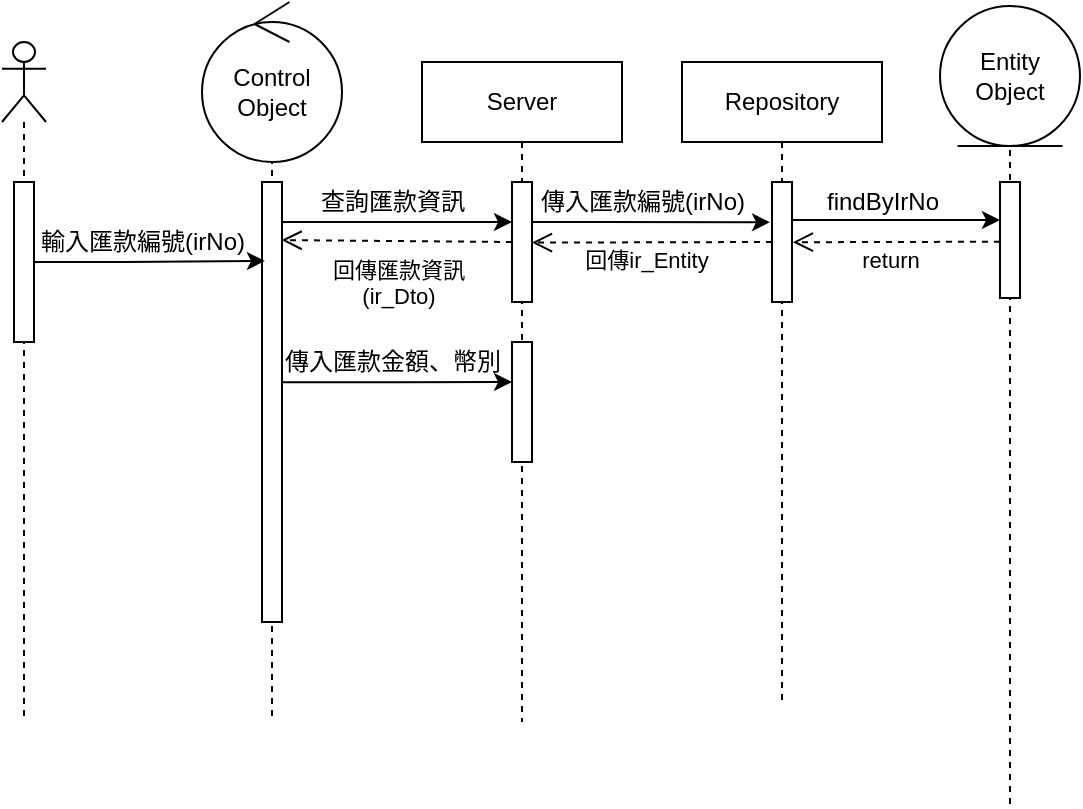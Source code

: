 <mxfile version="16.4.6" type="github">
  <diagram name="Page-1" id="e7e014a7-5840-1c2e-5031-d8a46d1fe8dd">
    <mxGraphModel dx="1894" dy="522" grid="1" gridSize="10" guides="1" tooltips="1" connect="1" arrows="1" fold="1" page="1" pageScale="1" pageWidth="1169" pageHeight="826" background="none" math="0" shadow="0">
      <root>
        <mxCell id="0" />
        <mxCell id="1" parent="0" />
        <mxCell id="pGDdRuq1gGGfobDIqZBR-42" value="" style="shape=umlLifeline;participant=umlActor;perimeter=lifelinePerimeter;whiteSpace=wrap;html=1;container=1;collapsible=0;recursiveResize=0;verticalAlign=top;spacingTop=36;outlineConnect=0;" parent="1" vertex="1">
          <mxGeometry x="-1110" y="170" width="22" height="340" as="geometry" />
        </mxCell>
        <mxCell id="pGDdRuq1gGGfobDIqZBR-43" value="" style="html=1;points=[];perimeter=orthogonalPerimeter;" parent="pGDdRuq1gGGfobDIqZBR-42" vertex="1">
          <mxGeometry x="6" y="70" width="10" height="80" as="geometry" />
        </mxCell>
        <mxCell id="kfwp7QfQCUSDTevISf6e-1" value="" style="shape=umlLifeline;participant=umlControl;perimeter=lifelinePerimeter;whiteSpace=wrap;html=1;container=1;collapsible=0;recursiveResize=0;verticalAlign=top;spacingTop=36;outlineConnect=0;" vertex="1" parent="1">
          <mxGeometry x="-1002.5" y="170" width="55" height="340" as="geometry" />
        </mxCell>
        <mxCell id="kfwp7QfQCUSDTevISf6e-2" value="Control Object" style="ellipse;shape=umlControl;whiteSpace=wrap;html=1;" vertex="1" parent="kfwp7QfQCUSDTevISf6e-1">
          <mxGeometry x="-7.5" y="-20" width="70" height="80" as="geometry" />
        </mxCell>
        <mxCell id="kfwp7QfQCUSDTevISf6e-8" value="" style="html=1;points=[];perimeter=orthogonalPerimeter;" vertex="1" parent="kfwp7QfQCUSDTevISf6e-1">
          <mxGeometry x="22.5" y="70" width="10" height="220" as="geometry" />
        </mxCell>
        <mxCell id="kfwp7QfQCUSDTevISf6e-3" value="Server" style="shape=umlLifeline;perimeter=lifelinePerimeter;whiteSpace=wrap;html=1;container=1;collapsible=0;recursiveResize=0;outlineConnect=0;" vertex="1" parent="1">
          <mxGeometry x="-900" y="180" width="100" height="330" as="geometry" />
        </mxCell>
        <mxCell id="kfwp7QfQCUSDTevISf6e-12" value="" style="html=1;points=[];perimeter=orthogonalPerimeter;" vertex="1" parent="kfwp7QfQCUSDTevISf6e-3">
          <mxGeometry x="45" y="60" width="10" height="60" as="geometry" />
        </mxCell>
        <mxCell id="kfwp7QfQCUSDTevISf6e-25" value="" style="html=1;points=[];perimeter=orthogonalPerimeter;" vertex="1" parent="kfwp7QfQCUSDTevISf6e-3">
          <mxGeometry x="45" y="140" width="10" height="60" as="geometry" />
        </mxCell>
        <mxCell id="kfwp7QfQCUSDTevISf6e-26" style="edgeStyle=orthogonalEdgeStyle;rounded=0;orthogonalLoop=1;jettySize=auto;html=1;exitX=1.053;exitY=0.455;exitDx=0;exitDy=0;exitPerimeter=0;" edge="1" parent="kfwp7QfQCUSDTevISf6e-3" source="kfwp7QfQCUSDTevISf6e-8">
          <mxGeometry relative="1" as="geometry">
            <mxPoint x="-50" y="160" as="sourcePoint" />
            <mxPoint x="45" y="160" as="targetPoint" />
            <Array as="points" />
          </mxGeometry>
        </mxCell>
        <mxCell id="kfwp7QfQCUSDTevISf6e-4" value="Repository" style="shape=umlLifeline;perimeter=lifelinePerimeter;whiteSpace=wrap;html=1;container=1;collapsible=0;recursiveResize=0;outlineConnect=0;" vertex="1" parent="1">
          <mxGeometry x="-770" y="180" width="100" height="320" as="geometry" />
        </mxCell>
        <mxCell id="kfwp7QfQCUSDTevISf6e-13" value="" style="html=1;points=[];perimeter=orthogonalPerimeter;" vertex="1" parent="kfwp7QfQCUSDTevISf6e-4">
          <mxGeometry x="45" y="60" width="10" height="60" as="geometry" />
        </mxCell>
        <mxCell id="kfwp7QfQCUSDTevISf6e-22" value="return" style="html=1;verticalAlign=bottom;endArrow=open;dashed=1;endSize=8;rounded=0;entryX=1.044;entryY=0.502;entryDx=0;entryDy=0;entryPerimeter=0;" edge="1" parent="kfwp7QfQCUSDTevISf6e-4" target="kfwp7QfQCUSDTevISf6e-13">
          <mxGeometry x="0.058" y="18" relative="1" as="geometry">
            <mxPoint x="159" y="89.86" as="sourcePoint" />
            <mxPoint x="79" y="89.86" as="targetPoint" />
            <mxPoint as="offset" />
          </mxGeometry>
        </mxCell>
        <mxCell id="kfwp7QfQCUSDTevISf6e-23" value="回傳ir_Entity" style="html=1;verticalAlign=bottom;endArrow=open;dashed=1;endSize=8;rounded=0;entryX=0.996;entryY=0.505;entryDx=0;entryDy=0;entryPerimeter=0;" edge="1" parent="kfwp7QfQCUSDTevISf6e-4" target="kfwp7QfQCUSDTevISf6e-12">
          <mxGeometry x="0.058" y="18" relative="1" as="geometry">
            <mxPoint x="45" y="90" as="sourcePoint" />
            <mxPoint x="-59.03" y="90.14" as="targetPoint" />
            <mxPoint as="offset" />
          </mxGeometry>
        </mxCell>
        <mxCell id="kfwp7QfQCUSDTevISf6e-7" value="" style="group" vertex="1" connectable="0" parent="1">
          <mxGeometry x="-641" y="152" width="70" height="400" as="geometry" />
        </mxCell>
        <mxCell id="kfwp7QfQCUSDTevISf6e-5" value="" style="shape=umlLifeline;participant=umlEntity;perimeter=lifelinePerimeter;whiteSpace=wrap;html=1;container=1;collapsible=0;recursiveResize=0;verticalAlign=top;spacingTop=36;outlineConnect=0;" vertex="1" parent="kfwp7QfQCUSDTevISf6e-7">
          <mxGeometry x="5" y="20" width="60" height="380" as="geometry" />
        </mxCell>
        <mxCell id="kfwp7QfQCUSDTevISf6e-14" value="" style="html=1;points=[];perimeter=orthogonalPerimeter;" vertex="1" parent="kfwp7QfQCUSDTevISf6e-5">
          <mxGeometry x="25" y="68" width="10" height="58" as="geometry" />
        </mxCell>
        <mxCell id="kfwp7QfQCUSDTevISf6e-6" value="Entity Object" style="ellipse;shape=umlEntity;whiteSpace=wrap;html=1;" vertex="1" parent="kfwp7QfQCUSDTevISf6e-7">
          <mxGeometry width="70" height="70" as="geometry" />
        </mxCell>
        <mxCell id="kfwp7QfQCUSDTevISf6e-9" style="edgeStyle=orthogonalEdgeStyle;rounded=0;orthogonalLoop=1;jettySize=auto;html=1;entryX=0.436;entryY=0.322;entryDx=0;entryDy=0;entryPerimeter=0;" edge="1" parent="1" source="pGDdRuq1gGGfobDIqZBR-43" target="kfwp7QfQCUSDTevISf6e-1">
          <mxGeometry relative="1" as="geometry" />
        </mxCell>
        <mxCell id="kfwp7QfQCUSDTevISf6e-10" value="輸入匯款編號(irNo)" style="text;html=1;align=center;verticalAlign=middle;resizable=0;points=[];autosize=1;strokeColor=none;fillColor=none;" vertex="1" parent="1">
          <mxGeometry x="-1100" y="260" width="120" height="20" as="geometry" />
        </mxCell>
        <mxCell id="kfwp7QfQCUSDTevISf6e-16" style="edgeStyle=orthogonalEdgeStyle;rounded=0;orthogonalLoop=1;jettySize=auto;html=1;" edge="1" parent="1" source="kfwp7QfQCUSDTevISf6e-8">
          <mxGeometry relative="1" as="geometry">
            <mxPoint x="-855" y="260" as="targetPoint" />
            <Array as="points">
              <mxPoint x="-855" y="260" />
            </Array>
          </mxGeometry>
        </mxCell>
        <mxCell id="kfwp7QfQCUSDTevISf6e-17" value="查詢匯款資訊" style="text;html=1;align=center;verticalAlign=middle;resizable=0;points=[];autosize=1;strokeColor=none;fillColor=none;" vertex="1" parent="1">
          <mxGeometry x="-960" y="240" width="90" height="20" as="geometry" />
        </mxCell>
        <mxCell id="kfwp7QfQCUSDTevISf6e-18" style="edgeStyle=orthogonalEdgeStyle;rounded=0;orthogonalLoop=1;jettySize=auto;html=1;entryX=-0.1;entryY=0.214;entryDx=0;entryDy=0;entryPerimeter=0;" edge="1" parent="1">
          <mxGeometry relative="1" as="geometry">
            <mxPoint x="-845" y="259.999" as="sourcePoint" />
            <mxPoint x="-726" y="260.09" as="targetPoint" />
            <Array as="points">
              <mxPoint x="-810" y="259.97" />
              <mxPoint x="-810" y="259.97" />
            </Array>
          </mxGeometry>
        </mxCell>
        <mxCell id="kfwp7QfQCUSDTevISf6e-19" value="傳入匯款編號(irNo)" style="text;html=1;align=center;verticalAlign=middle;resizable=0;points=[];autosize=1;strokeColor=none;fillColor=none;" vertex="1" parent="1">
          <mxGeometry x="-850" y="240" width="120" height="20" as="geometry" />
        </mxCell>
        <mxCell id="kfwp7QfQCUSDTevISf6e-20" style="edgeStyle=orthogonalEdgeStyle;rounded=0;orthogonalLoop=1;jettySize=auto;html=1;" edge="1" parent="1" source="kfwp7QfQCUSDTevISf6e-13">
          <mxGeometry relative="1" as="geometry">
            <mxPoint x="-611" y="259" as="targetPoint" />
            <Array as="points">
              <mxPoint x="-690" y="259" />
              <mxPoint x="-690" y="259" />
            </Array>
          </mxGeometry>
        </mxCell>
        <mxCell id="kfwp7QfQCUSDTevISf6e-21" value="findByIrNo" style="text;html=1;align=center;verticalAlign=middle;resizable=0;points=[];autosize=1;strokeColor=none;fillColor=none;" vertex="1" parent="1">
          <mxGeometry x="-705" y="240" width="70" height="20" as="geometry" />
        </mxCell>
        <mxCell id="kfwp7QfQCUSDTevISf6e-24" value="回傳匯款資訊&lt;br&gt;(ir_Dto)" style="html=1;verticalAlign=bottom;endArrow=open;dashed=1;endSize=8;rounded=0;entryX=0.98;entryY=0.132;entryDx=0;entryDy=0;entryPerimeter=0;" edge="1" parent="1" target="kfwp7QfQCUSDTevISf6e-8">
          <mxGeometry x="-0.011" y="36" relative="1" as="geometry">
            <mxPoint x="-855" y="270" as="sourcePoint" />
            <mxPoint x="-935" y="270" as="targetPoint" />
            <mxPoint as="offset" />
          </mxGeometry>
        </mxCell>
        <mxCell id="kfwp7QfQCUSDTevISf6e-27" value="傳入匯款金額、幣別" style="text;html=1;align=center;verticalAlign=middle;resizable=0;points=[];autosize=1;strokeColor=none;fillColor=none;" vertex="1" parent="1">
          <mxGeometry x="-975" y="320" width="120" height="20" as="geometry" />
        </mxCell>
      </root>
    </mxGraphModel>
  </diagram>
</mxfile>
